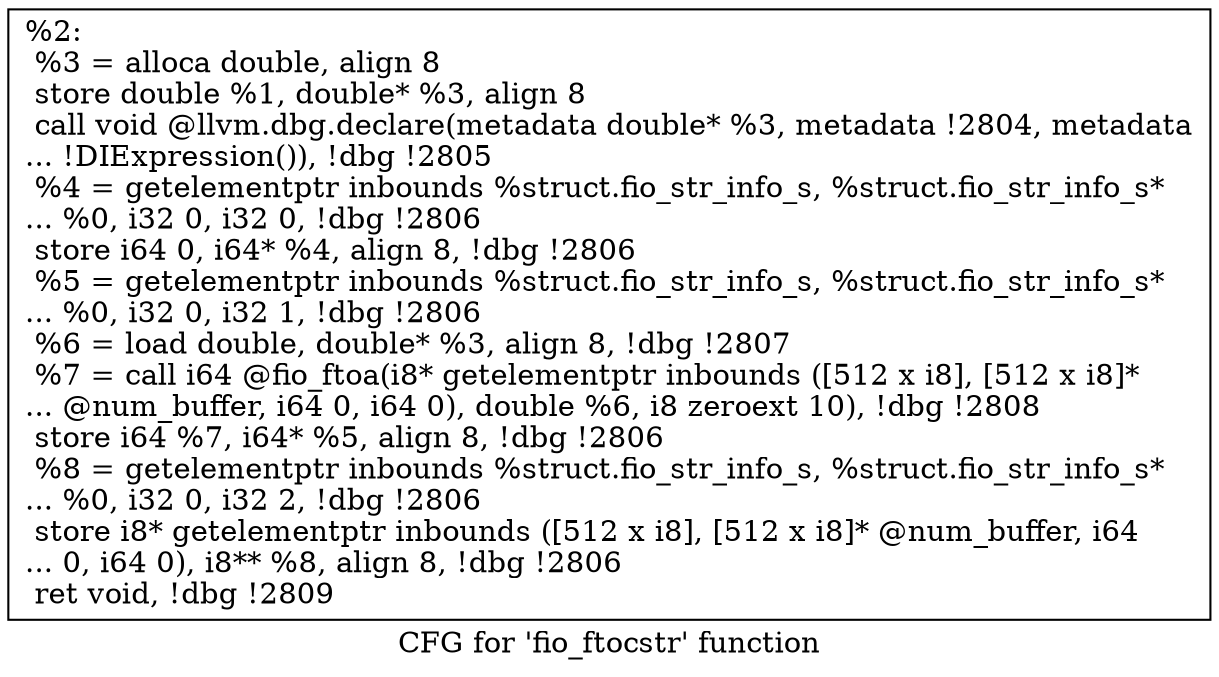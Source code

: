 digraph "CFG for 'fio_ftocstr' function" {
	label="CFG for 'fio_ftocstr' function";

	Node0x55685202ac80 [shape=record,label="{%2:\l  %3 = alloca double, align 8\l  store double %1, double* %3, align 8\l  call void @llvm.dbg.declare(metadata double* %3, metadata !2804, metadata\l... !DIExpression()), !dbg !2805\l  %4 = getelementptr inbounds %struct.fio_str_info_s, %struct.fio_str_info_s*\l... %0, i32 0, i32 0, !dbg !2806\l  store i64 0, i64* %4, align 8, !dbg !2806\l  %5 = getelementptr inbounds %struct.fio_str_info_s, %struct.fio_str_info_s*\l... %0, i32 0, i32 1, !dbg !2806\l  %6 = load double, double* %3, align 8, !dbg !2807\l  %7 = call i64 @fio_ftoa(i8* getelementptr inbounds ([512 x i8], [512 x i8]*\l... @num_buffer, i64 0, i64 0), double %6, i8 zeroext 10), !dbg !2808\l  store i64 %7, i64* %5, align 8, !dbg !2806\l  %8 = getelementptr inbounds %struct.fio_str_info_s, %struct.fio_str_info_s*\l... %0, i32 0, i32 2, !dbg !2806\l  store i8* getelementptr inbounds ([512 x i8], [512 x i8]* @num_buffer, i64\l... 0, i64 0), i8** %8, align 8, !dbg !2806\l  ret void, !dbg !2809\l}"];
}

